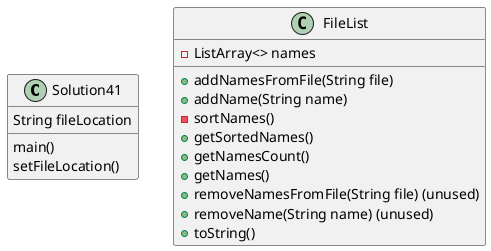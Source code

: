 @startuml
'https://plantuml.com/class-diagram

class Solution41{
String fileLocation
main()
setFileLocation()
}

class FileList {
-ListArray<> names
+addNamesFromFile(String file)
+addName(String name)
-sortNames()
+getSortedNames()
+getNamesCount()
+getNames()
+removeNamesFromFile(String file) (unused)
+removeName(String name) (unused)
+toString()

}


@enduml